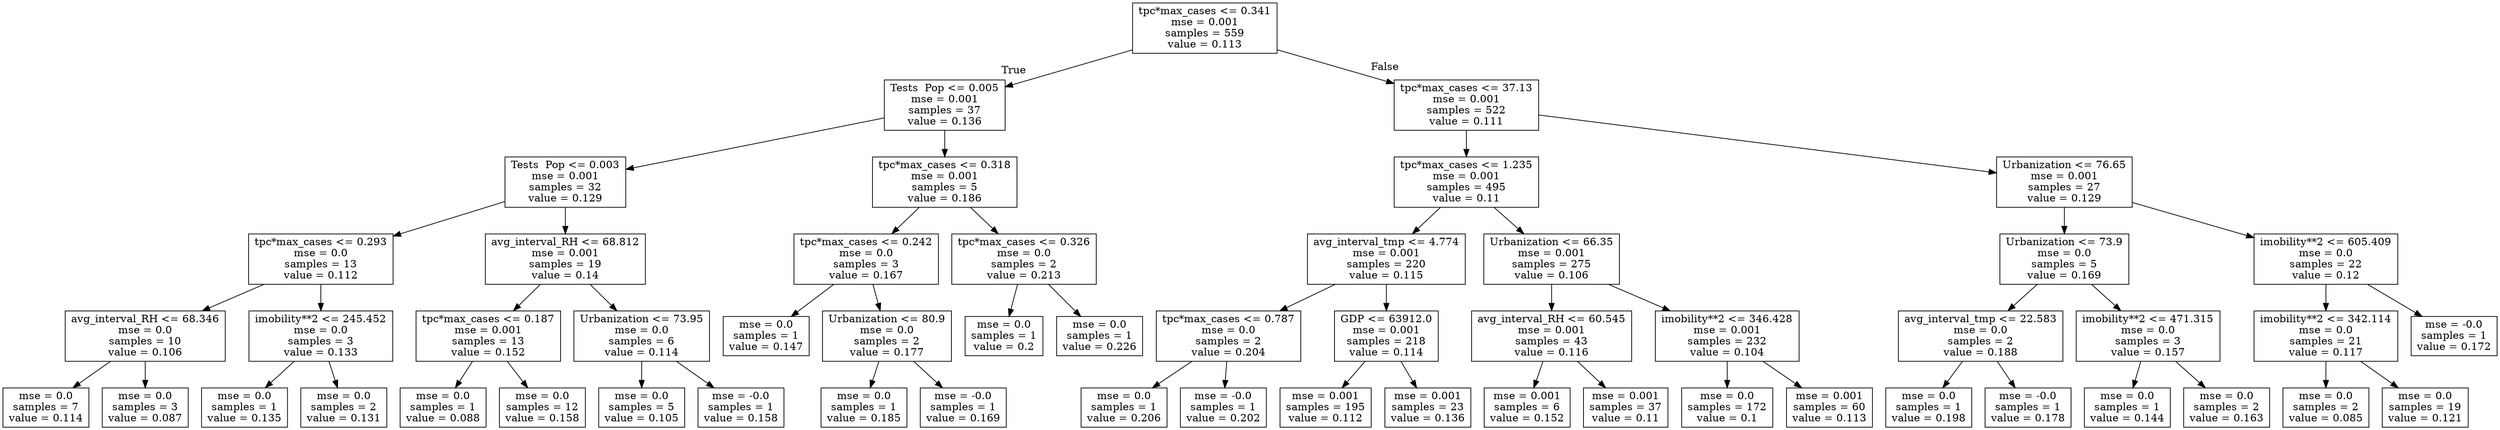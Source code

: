 digraph Tree {
node [shape=box] ;
0 [label="tpc*max_cases <= 0.341\nmse = 0.001\nsamples = 559\nvalue = 0.113"] ;
1 [label="Tests \ Pop <= 0.005\nmse = 0.001\nsamples = 37\nvalue = 0.136"] ;
0 -> 1 [labeldistance=2.5, labelangle=45, headlabel="True"] ;
2 [label="Tests \ Pop <= 0.003\nmse = 0.001\nsamples = 32\nvalue = 0.129"] ;
1 -> 2 ;
3 [label="tpc*max_cases <= 0.293\nmse = 0.0\nsamples = 13\nvalue = 0.112"] ;
2 -> 3 ;
4 [label="avg_interval_RH <= 68.346\nmse = 0.0\nsamples = 10\nvalue = 0.106"] ;
3 -> 4 ;
5 [label="mse = 0.0\nsamples = 7\nvalue = 0.114"] ;
4 -> 5 ;
6 [label="mse = 0.0\nsamples = 3\nvalue = 0.087"] ;
4 -> 6 ;
7 [label="imobility**2 <= 245.452\nmse = 0.0\nsamples = 3\nvalue = 0.133"] ;
3 -> 7 ;
8 [label="mse = 0.0\nsamples = 1\nvalue = 0.135"] ;
7 -> 8 ;
9 [label="mse = 0.0\nsamples = 2\nvalue = 0.131"] ;
7 -> 9 ;
10 [label="avg_interval_RH <= 68.812\nmse = 0.001\nsamples = 19\nvalue = 0.14"] ;
2 -> 10 ;
11 [label="tpc*max_cases <= 0.187\nmse = 0.001\nsamples = 13\nvalue = 0.152"] ;
10 -> 11 ;
12 [label="mse = 0.0\nsamples = 1\nvalue = 0.088"] ;
11 -> 12 ;
13 [label="mse = 0.0\nsamples = 12\nvalue = 0.158"] ;
11 -> 13 ;
14 [label="Urbanization <= 73.95\nmse = 0.0\nsamples = 6\nvalue = 0.114"] ;
10 -> 14 ;
15 [label="mse = 0.0\nsamples = 5\nvalue = 0.105"] ;
14 -> 15 ;
16 [label="mse = -0.0\nsamples = 1\nvalue = 0.158"] ;
14 -> 16 ;
17 [label="tpc*max_cases <= 0.318\nmse = 0.001\nsamples = 5\nvalue = 0.186"] ;
1 -> 17 ;
18 [label="tpc*max_cases <= 0.242\nmse = 0.0\nsamples = 3\nvalue = 0.167"] ;
17 -> 18 ;
19 [label="mse = 0.0\nsamples = 1\nvalue = 0.147"] ;
18 -> 19 ;
20 [label="Urbanization <= 80.9\nmse = 0.0\nsamples = 2\nvalue = 0.177"] ;
18 -> 20 ;
21 [label="mse = 0.0\nsamples = 1\nvalue = 0.185"] ;
20 -> 21 ;
22 [label="mse = -0.0\nsamples = 1\nvalue = 0.169"] ;
20 -> 22 ;
23 [label="tpc*max_cases <= 0.326\nmse = 0.0\nsamples = 2\nvalue = 0.213"] ;
17 -> 23 ;
24 [label="mse = 0.0\nsamples = 1\nvalue = 0.2"] ;
23 -> 24 ;
25 [label="mse = 0.0\nsamples = 1\nvalue = 0.226"] ;
23 -> 25 ;
26 [label="tpc*max_cases <= 37.13\nmse = 0.001\nsamples = 522\nvalue = 0.111"] ;
0 -> 26 [labeldistance=2.5, labelangle=-45, headlabel="False"] ;
27 [label="tpc*max_cases <= 1.235\nmse = 0.001\nsamples = 495\nvalue = 0.11"] ;
26 -> 27 ;
28 [label="avg_interval_tmp <= 4.774\nmse = 0.001\nsamples = 220\nvalue = 0.115"] ;
27 -> 28 ;
29 [label="tpc*max_cases <= 0.787\nmse = 0.0\nsamples = 2\nvalue = 0.204"] ;
28 -> 29 ;
30 [label="mse = 0.0\nsamples = 1\nvalue = 0.206"] ;
29 -> 30 ;
31 [label="mse = -0.0\nsamples = 1\nvalue = 0.202"] ;
29 -> 31 ;
32 [label="GDP <= 63912.0\nmse = 0.001\nsamples = 218\nvalue = 0.114"] ;
28 -> 32 ;
33 [label="mse = 0.001\nsamples = 195\nvalue = 0.112"] ;
32 -> 33 ;
34 [label="mse = 0.001\nsamples = 23\nvalue = 0.136"] ;
32 -> 34 ;
35 [label="Urbanization <= 66.35\nmse = 0.001\nsamples = 275\nvalue = 0.106"] ;
27 -> 35 ;
36 [label="avg_interval_RH <= 60.545\nmse = 0.001\nsamples = 43\nvalue = 0.116"] ;
35 -> 36 ;
37 [label="mse = 0.001\nsamples = 6\nvalue = 0.152"] ;
36 -> 37 ;
38 [label="mse = 0.001\nsamples = 37\nvalue = 0.11"] ;
36 -> 38 ;
39 [label="imobility**2 <= 346.428\nmse = 0.001\nsamples = 232\nvalue = 0.104"] ;
35 -> 39 ;
40 [label="mse = 0.0\nsamples = 172\nvalue = 0.1"] ;
39 -> 40 ;
41 [label="mse = 0.001\nsamples = 60\nvalue = 0.113"] ;
39 -> 41 ;
42 [label="Urbanization <= 76.65\nmse = 0.001\nsamples = 27\nvalue = 0.129"] ;
26 -> 42 ;
43 [label="Urbanization <= 73.9\nmse = 0.0\nsamples = 5\nvalue = 0.169"] ;
42 -> 43 ;
44 [label="avg_interval_tmp <= 22.583\nmse = 0.0\nsamples = 2\nvalue = 0.188"] ;
43 -> 44 ;
45 [label="mse = 0.0\nsamples = 1\nvalue = 0.198"] ;
44 -> 45 ;
46 [label="mse = -0.0\nsamples = 1\nvalue = 0.178"] ;
44 -> 46 ;
47 [label="imobility**2 <= 471.315\nmse = 0.0\nsamples = 3\nvalue = 0.157"] ;
43 -> 47 ;
48 [label="mse = 0.0\nsamples = 1\nvalue = 0.144"] ;
47 -> 48 ;
49 [label="mse = 0.0\nsamples = 2\nvalue = 0.163"] ;
47 -> 49 ;
50 [label="imobility**2 <= 605.409\nmse = 0.0\nsamples = 22\nvalue = 0.12"] ;
42 -> 50 ;
51 [label="imobility**2 <= 342.114\nmse = 0.0\nsamples = 21\nvalue = 0.117"] ;
50 -> 51 ;
52 [label="mse = 0.0\nsamples = 2\nvalue = 0.085"] ;
51 -> 52 ;
53 [label="mse = 0.0\nsamples = 19\nvalue = 0.121"] ;
51 -> 53 ;
54 [label="mse = -0.0\nsamples = 1\nvalue = 0.172"] ;
50 -> 54 ;
}